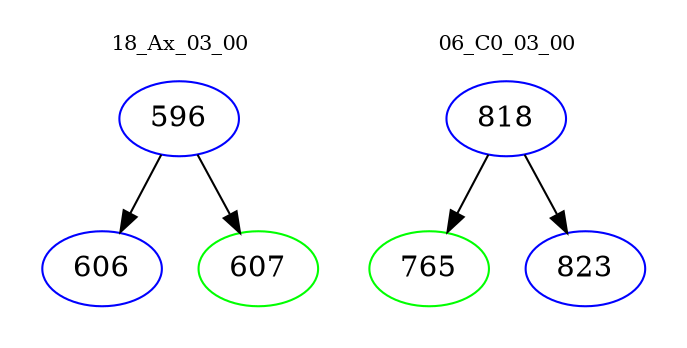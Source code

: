 digraph{
subgraph cluster_0 {
color = white
label = "18_Ax_03_00";
fontsize=10;
T0_596 [label="596", color="blue"]
T0_596 -> T0_606 [color="black"]
T0_606 [label="606", color="blue"]
T0_596 -> T0_607 [color="black"]
T0_607 [label="607", color="green"]
}
subgraph cluster_1 {
color = white
label = "06_C0_03_00";
fontsize=10;
T1_818 [label="818", color="blue"]
T1_818 -> T1_765 [color="black"]
T1_765 [label="765", color="green"]
T1_818 -> T1_823 [color="black"]
T1_823 [label="823", color="blue"]
}
}
